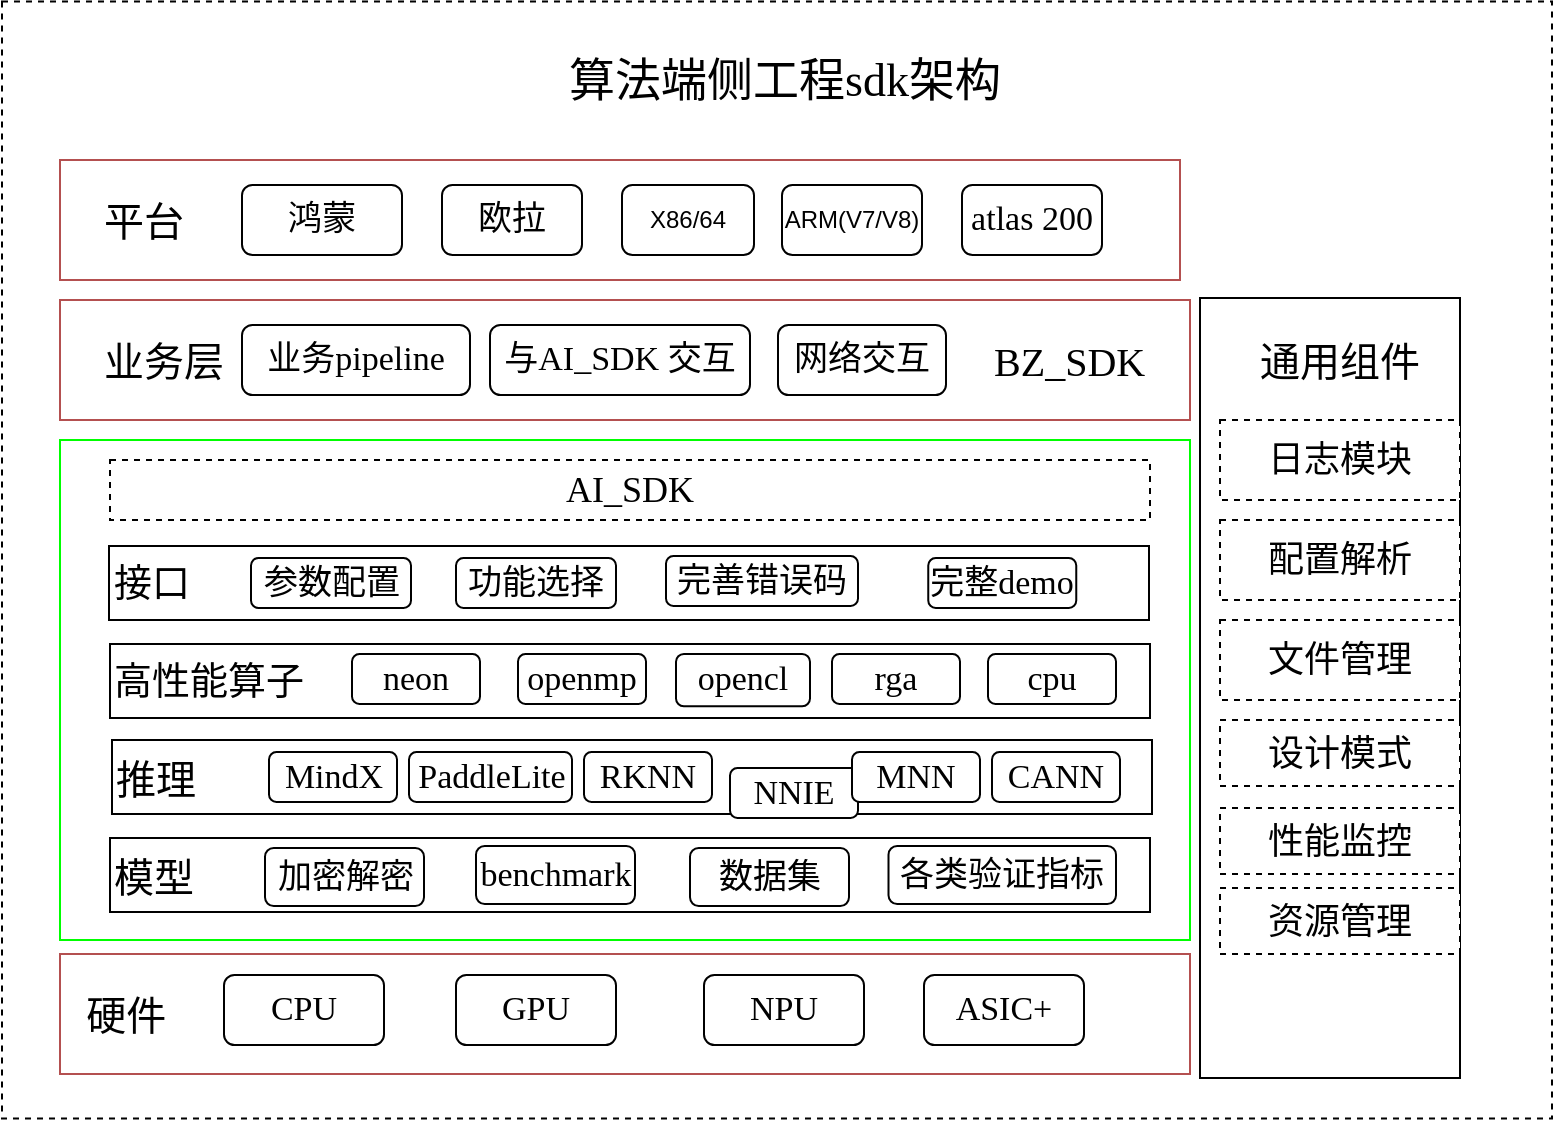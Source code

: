 <mxfile version="21.1.5" type="github">
  <diagram id="C5RBs43oDa-KdzZeNtuy" name="Page-1">
    <mxGraphModel dx="1434" dy="756" grid="1" gridSize="10" guides="1" tooltips="1" connect="1" arrows="1" fold="1" page="1" pageScale="1" pageWidth="827" pageHeight="1169" math="0" shadow="0">
      <root>
        <mxCell id="WIyWlLk6GJQsqaUBKTNV-0" />
        <mxCell id="WIyWlLk6GJQsqaUBKTNV-1" parent="WIyWlLk6GJQsqaUBKTNV-0" />
        <mxCell id="exDVzDLMnabodLLUKVgH-0" value="" style="rounded=0;whiteSpace=wrap;html=1;dashed=1;glass=0;" vertex="1" parent="WIyWlLk6GJQsqaUBKTNV-1">
          <mxGeometry x="26" y="130.75" width="775" height="558.5" as="geometry" />
        </mxCell>
        <mxCell id="exDVzDLMnabodLLUKVgH-2" value="&lt;font color=&quot;#5cff7c&quot;&gt;&amp;nbsp; &amp;nbsp; &amp;nbsp; &lt;/font&gt;&lt;font face=&quot;Times New Roman&quot; style=&quot;font-size: 20px;&quot;&gt;平台&lt;/font&gt;" style="rounded=0;whiteSpace=wrap;html=1;strokeColor=#b45050;align=left;" vertex="1" parent="WIyWlLk6GJQsqaUBKTNV-1">
          <mxGeometry x="55" y="210" width="560" height="60" as="geometry" />
        </mxCell>
        <mxCell id="exDVzDLMnabodLLUKVgH-3" value="&lt;font style=&quot;font-size: 17px;&quot; face=&quot;Times New Roman&quot;&gt;鸿蒙&lt;/font&gt;" style="rounded=1;whiteSpace=wrap;html=1;" vertex="1" parent="WIyWlLk6GJQsqaUBKTNV-1">
          <mxGeometry x="146" y="222.5" width="80" height="35" as="geometry" />
        </mxCell>
        <mxCell id="exDVzDLMnabodLLUKVgH-4" value="&lt;font style=&quot;font-size: 17px;&quot; face=&quot;Times New Roman&quot;&gt;欧拉&lt;/font&gt;" style="rounded=1;whiteSpace=wrap;html=1;" vertex="1" parent="WIyWlLk6GJQsqaUBKTNV-1">
          <mxGeometry x="246" y="222.5" width="70" height="35" as="geometry" />
        </mxCell>
        <mxCell id="exDVzDLMnabodLLUKVgH-5" value="X86/64" style="rounded=1;whiteSpace=wrap;html=1;" vertex="1" parent="WIyWlLk6GJQsqaUBKTNV-1">
          <mxGeometry x="336" y="222.5" width="66" height="35" as="geometry" />
        </mxCell>
        <mxCell id="exDVzDLMnabodLLUKVgH-6" value="ARM(V7/V8)" style="rounded=1;whiteSpace=wrap;html=1;" vertex="1" parent="WIyWlLk6GJQsqaUBKTNV-1">
          <mxGeometry x="416" y="222.5" width="70" height="35" as="geometry" />
        </mxCell>
        <mxCell id="exDVzDLMnabodLLUKVgH-13" value="&lt;font style=&quot;font-size: 17px;&quot; face=&quot;Times New Roman&quot;&gt;atlas 200&lt;/font&gt;" style="rounded=1;whiteSpace=wrap;html=1;" vertex="1" parent="WIyWlLk6GJQsqaUBKTNV-1">
          <mxGeometry x="506" y="222.5" width="70" height="35" as="geometry" />
        </mxCell>
        <mxCell id="exDVzDLMnabodLLUKVgH-15" value="&lt;div style=&quot;text-align: center;&quot;&gt;&lt;font style=&quot;background-color: initial;&quot; color=&quot;#5cff7c&quot;&gt;&amp;nbsp; &amp;nbsp; &amp;nbsp;&amp;nbsp;&lt;/font&gt;&lt;font style=&quot;background-color: initial; font-size: 20px;&quot; face=&quot;Times New Roman&quot;&gt;业务层&amp;nbsp; &amp;nbsp; &amp;nbsp; &amp;nbsp; &amp;nbsp; &amp;nbsp; &amp;nbsp; &amp;nbsp; &amp;nbsp; &amp;nbsp; &amp;nbsp; &amp;nbsp; &amp;nbsp; &amp;nbsp; &amp;nbsp; &amp;nbsp; &amp;nbsp; &amp;nbsp; &amp;nbsp; &amp;nbsp; &amp;nbsp; &amp;nbsp; &amp;nbsp; &amp;nbsp; &amp;nbsp; &amp;nbsp; &amp;nbsp; &amp;nbsp; &amp;nbsp; &amp;nbsp; &amp;nbsp; &amp;nbsp; &amp;nbsp; &amp;nbsp; &amp;nbsp; &amp;nbsp; &amp;nbsp; &amp;nbsp; &amp;nbsp;BZ_SDK&amp;nbsp;&amp;nbsp;&lt;/font&gt;&lt;/div&gt;" style="rounded=0;whiteSpace=wrap;html=1;strokeColor=#b45050;align=left;" vertex="1" parent="WIyWlLk6GJQsqaUBKTNV-1">
          <mxGeometry x="55" y="280" width="565" height="60" as="geometry" />
        </mxCell>
        <mxCell id="exDVzDLMnabodLLUKVgH-16" value="" style="rounded=0;whiteSpace=wrap;html=1;strokeColor=#00FF00;" vertex="1" parent="WIyWlLk6GJQsqaUBKTNV-1">
          <mxGeometry x="55" y="350" width="565" height="250" as="geometry" />
        </mxCell>
        <mxCell id="exDVzDLMnabodLLUKVgH-17" value="&lt;font style=&quot;font-size: 18px;&quot; face=&quot;Times New Roman&quot;&gt;AI_SDK&lt;/font&gt;" style="rounded=0;whiteSpace=wrap;html=1;dashed=1;" vertex="1" parent="WIyWlLk6GJQsqaUBKTNV-1">
          <mxGeometry x="80" y="360" width="520" height="30" as="geometry" />
        </mxCell>
        <mxCell id="exDVzDLMnabodLLUKVgH-18" value="&lt;font style=&quot;font-size: 17px;&quot; face=&quot;Times New Roman&quot;&gt;业务pipeline&lt;/font&gt;" style="rounded=1;whiteSpace=wrap;html=1;" vertex="1" parent="WIyWlLk6GJQsqaUBKTNV-1">
          <mxGeometry x="146" y="292.5" width="114" height="35" as="geometry" />
        </mxCell>
        <mxCell id="exDVzDLMnabodLLUKVgH-19" value="&lt;font style=&quot;font-size: 17px;&quot; face=&quot;Times New Roman&quot;&gt;网络交互&lt;/font&gt;" style="rounded=1;whiteSpace=wrap;html=1;" vertex="1" parent="WIyWlLk6GJQsqaUBKTNV-1">
          <mxGeometry x="414" y="292.5" width="84" height="35" as="geometry" />
        </mxCell>
        <mxCell id="exDVzDLMnabodLLUKVgH-20" value="&lt;font style=&quot;font-size: 17px;&quot; face=&quot;Times New Roman&quot;&gt;与AI_SDK 交互&lt;br&gt;&lt;/font&gt;" style="rounded=1;whiteSpace=wrap;html=1;" vertex="1" parent="WIyWlLk6GJQsqaUBKTNV-1">
          <mxGeometry x="270" y="292.5" width="130" height="35" as="geometry" />
        </mxCell>
        <mxCell id="exDVzDLMnabodLLUKVgH-21" value="" style="rounded=0;whiteSpace=wrap;html=1;" vertex="1" parent="WIyWlLk6GJQsqaUBKTNV-1">
          <mxGeometry x="625" y="279" width="130" height="390" as="geometry" />
        </mxCell>
        <mxCell id="exDVzDLMnabodLLUKVgH-22" value="&lt;font style=&quot;font-size: 20px;&quot; face=&quot;Times New Roman&quot;&gt;通用组件&lt;/font&gt;" style="rounded=0;whiteSpace=wrap;html=1;strokeColor=none;opacity=0;" vertex="1" parent="WIyWlLk6GJQsqaUBKTNV-1">
          <mxGeometry x="635" y="290" width="120" height="40" as="geometry" />
        </mxCell>
        <mxCell id="exDVzDLMnabodLLUKVgH-23" value="&lt;font style=&quot;font-size: 18px;&quot; face=&quot;Times New Roman&quot;&gt;日志模块&lt;/font&gt;" style="rounded=0;whiteSpace=wrap;html=1;dashed=1;" vertex="1" parent="WIyWlLk6GJQsqaUBKTNV-1">
          <mxGeometry x="635" y="340" width="120" height="40" as="geometry" />
        </mxCell>
        <mxCell id="exDVzDLMnabodLLUKVgH-24" value="&lt;font style=&quot;font-size: 18px;&quot; face=&quot;Times New Roman&quot;&gt;配置解析&lt;/font&gt;" style="rounded=0;whiteSpace=wrap;html=1;dashed=1;" vertex="1" parent="WIyWlLk6GJQsqaUBKTNV-1">
          <mxGeometry x="635" y="390" width="120" height="40" as="geometry" />
        </mxCell>
        <mxCell id="exDVzDLMnabodLLUKVgH-25" value="&lt;font style=&quot;font-size: 18px;&quot; face=&quot;Times New Roman&quot;&gt;文件管理&lt;/font&gt;" style="rounded=0;whiteSpace=wrap;html=1;dashed=1;" vertex="1" parent="WIyWlLk6GJQsqaUBKTNV-1">
          <mxGeometry x="635" y="440" width="120" height="40" as="geometry" />
        </mxCell>
        <mxCell id="exDVzDLMnabodLLUKVgH-26" value="&lt;font style=&quot;font-size: 18px;&quot; face=&quot;Times New Roman&quot;&gt;设计模式&lt;/font&gt;" style="rounded=0;whiteSpace=wrap;html=1;dashed=1;" vertex="1" parent="WIyWlLk6GJQsqaUBKTNV-1">
          <mxGeometry x="635" y="490" width="120" height="33" as="geometry" />
        </mxCell>
        <mxCell id="exDVzDLMnabodLLUKVgH-27" value="&lt;font style=&quot;font-size: 18px;&quot; face=&quot;Times New Roman&quot;&gt;性能监控&lt;/font&gt;" style="rounded=0;whiteSpace=wrap;html=1;dashed=1;" vertex="1" parent="WIyWlLk6GJQsqaUBKTNV-1">
          <mxGeometry x="635" y="534" width="120" height="33" as="geometry" />
        </mxCell>
        <mxCell id="exDVzDLMnabodLLUKVgH-28" value="&lt;font style=&quot;font-size: 18px;&quot; face=&quot;Times New Roman&quot;&gt;资源管理&lt;/font&gt;" style="rounded=0;whiteSpace=wrap;html=1;dashed=1;" vertex="1" parent="WIyWlLk6GJQsqaUBKTNV-1">
          <mxGeometry x="635" y="574" width="120" height="33" as="geometry" />
        </mxCell>
        <mxCell id="exDVzDLMnabodLLUKVgH-31" value="&lt;font face=&quot;Times New Roman&quot; style=&quot;font-size: 19px;&quot;&gt;高性能算子&lt;/font&gt;" style="rounded=0;whiteSpace=wrap;html=1;align=left;" vertex="1" parent="WIyWlLk6GJQsqaUBKTNV-1">
          <mxGeometry x="80" y="452" width="520" height="37" as="geometry" />
        </mxCell>
        <mxCell id="exDVzDLMnabodLLUKVgH-32" value="&lt;font style=&quot;font-size: 17px;&quot; face=&quot;Times New Roman&quot;&gt;neon&lt;/font&gt;" style="rounded=1;whiteSpace=wrap;html=1;" vertex="1" parent="WIyWlLk6GJQsqaUBKTNV-1">
          <mxGeometry x="201" y="457" width="64" height="25" as="geometry" />
        </mxCell>
        <mxCell id="exDVzDLMnabodLLUKVgH-33" value="&lt;font style=&quot;font-size: 17px;&quot; face=&quot;Times New Roman&quot;&gt;openmp&lt;/font&gt;" style="rounded=1;whiteSpace=wrap;html=1;" vertex="1" parent="WIyWlLk6GJQsqaUBKTNV-1">
          <mxGeometry x="284" y="457" width="64" height="25" as="geometry" />
        </mxCell>
        <mxCell id="exDVzDLMnabodLLUKVgH-34" value="&lt;font style=&quot;font-size: 17px;&quot; face=&quot;Times New Roman&quot;&gt;opencl&lt;/font&gt;" style="rounded=1;whiteSpace=wrap;html=1;" vertex="1" parent="WIyWlLk6GJQsqaUBKTNV-1">
          <mxGeometry x="363" y="457" width="67" height="26.17" as="geometry" />
        </mxCell>
        <mxCell id="exDVzDLMnabodLLUKVgH-35" value="&lt;font style=&quot;font-size: 17px;&quot; face=&quot;Times New Roman&quot;&gt;rga&lt;/font&gt;" style="rounded=1;whiteSpace=wrap;html=1;" vertex="1" parent="WIyWlLk6GJQsqaUBKTNV-1">
          <mxGeometry x="441" y="457" width="64" height="25" as="geometry" />
        </mxCell>
        <mxCell id="exDVzDLMnabodLLUKVgH-36" value="&lt;font style=&quot;font-size: 17px;&quot; face=&quot;Times New Roman&quot;&gt;cpu&lt;/font&gt;" style="rounded=1;whiteSpace=wrap;html=1;" vertex="1" parent="WIyWlLk6GJQsqaUBKTNV-1">
          <mxGeometry x="519" y="457" width="64" height="25" as="geometry" />
        </mxCell>
        <mxCell id="exDVzDLMnabodLLUKVgH-37" value="&lt;font style=&quot;font-size: 20px;&quot; face=&quot;Times New Roman&quot;&gt;推理&amp;nbsp; &amp;nbsp; &amp;nbsp; &amp;nbsp; &amp;nbsp; &amp;nbsp;&lt;/font&gt;" style="rounded=0;whiteSpace=wrap;html=1;align=left;" vertex="1" parent="WIyWlLk6GJQsqaUBKTNV-1">
          <mxGeometry x="81" y="500" width="520" height="37" as="geometry" />
        </mxCell>
        <mxCell id="exDVzDLMnabodLLUKVgH-38" value="&lt;font face=&quot;Times New Roman&quot;&gt;&lt;span style=&quot;font-size: 17px;&quot;&gt;MindX&lt;/span&gt;&lt;/font&gt;" style="rounded=1;whiteSpace=wrap;html=1;" vertex="1" parent="WIyWlLk6GJQsqaUBKTNV-1">
          <mxGeometry x="159.5" y="506" width="64" height="25" as="geometry" />
        </mxCell>
        <mxCell id="exDVzDLMnabodLLUKVgH-39" value="&lt;font style=&quot;font-size: 17px;&quot; face=&quot;Times New Roman&quot;&gt;PaddleLite&lt;/font&gt;" style="rounded=1;whiteSpace=wrap;html=1;" vertex="1" parent="WIyWlLk6GJQsqaUBKTNV-1">
          <mxGeometry x="229.5" y="506" width="81.5" height="25" as="geometry" />
        </mxCell>
        <mxCell id="exDVzDLMnabodLLUKVgH-40" value="&lt;font style=&quot;font-size: 17px;&quot; face=&quot;Times New Roman&quot;&gt;RKNN&lt;/font&gt;" style="rounded=1;whiteSpace=wrap;html=1;" vertex="1" parent="WIyWlLk6GJQsqaUBKTNV-1">
          <mxGeometry x="317" y="506" width="64" height="25" as="geometry" />
        </mxCell>
        <mxCell id="exDVzDLMnabodLLUKVgH-41" value="&lt;font style=&quot;font-size: 17px;&quot; face=&quot;Times New Roman&quot;&gt;NNIE&lt;/font&gt;" style="rounded=1;whiteSpace=wrap;html=1;" vertex="1" parent="WIyWlLk6GJQsqaUBKTNV-1">
          <mxGeometry x="390" y="514" width="64" height="25" as="geometry" />
        </mxCell>
        <mxCell id="exDVzDLMnabodLLUKVgH-42" value="&lt;font style=&quot;font-size: 17px;&quot; face=&quot;Times New Roman&quot;&gt;MNN&lt;/font&gt;" style="rounded=1;whiteSpace=wrap;html=1;" vertex="1" parent="WIyWlLk6GJQsqaUBKTNV-1">
          <mxGeometry x="451" y="506" width="64" height="25" as="geometry" />
        </mxCell>
        <mxCell id="exDVzDLMnabodLLUKVgH-43" value="&lt;font style=&quot;font-size: 17px;&quot; face=&quot;Times New Roman&quot;&gt;CANN&lt;/font&gt;" style="rounded=1;whiteSpace=wrap;html=1;" vertex="1" parent="WIyWlLk6GJQsqaUBKTNV-1">
          <mxGeometry x="521" y="506" width="64" height="25" as="geometry" />
        </mxCell>
        <mxCell id="exDVzDLMnabodLLUKVgH-44" value="&lt;div style=&quot;text-align: center; font-size: 20px;&quot;&gt;&lt;font style=&quot;background-color: initial; font-size: 20px;&quot;&gt;&amp;nbsp; &lt;font style=&quot;font-size: 20px;&quot; face=&quot;Times New Roman&quot;&gt;硬件&lt;/font&gt;&lt;/font&gt;&lt;font style=&quot;background-color: initial; font-size: 20px;&quot; face=&quot;Times New Roman&quot;&gt;&amp;nbsp;&amp;nbsp;&lt;/font&gt;&lt;/div&gt;" style="rounded=0;whiteSpace=wrap;html=1;strokeColor=#b45050;align=left;" vertex="1" parent="WIyWlLk6GJQsqaUBKTNV-1">
          <mxGeometry x="55" y="607" width="565" height="60" as="geometry" />
        </mxCell>
        <mxCell id="exDVzDLMnabodLLUKVgH-45" value="&lt;font style=&quot;font-size: 17px;&quot; face=&quot;Times New Roman&quot;&gt;CPU&lt;/font&gt;" style="rounded=1;whiteSpace=wrap;html=1;" vertex="1" parent="WIyWlLk6GJQsqaUBKTNV-1">
          <mxGeometry x="137" y="617.5" width="80" height="35" as="geometry" />
        </mxCell>
        <mxCell id="exDVzDLMnabodLLUKVgH-46" value="&lt;font face=&quot;Times New Roman&quot;&gt;&lt;span style=&quot;font-size: 17px;&quot;&gt;GPU&lt;/span&gt;&lt;/font&gt;" style="rounded=1;whiteSpace=wrap;html=1;" vertex="1" parent="WIyWlLk6GJQsqaUBKTNV-1">
          <mxGeometry x="253" y="617.5" width="80" height="35" as="geometry" />
        </mxCell>
        <mxCell id="exDVzDLMnabodLLUKVgH-47" value="&lt;font face=&quot;Times New Roman&quot;&gt;&lt;span style=&quot;font-size: 17px;&quot;&gt;NPU&lt;/span&gt;&lt;/font&gt;" style="rounded=1;whiteSpace=wrap;html=1;" vertex="1" parent="WIyWlLk6GJQsqaUBKTNV-1">
          <mxGeometry x="377" y="617.5" width="80" height="35" as="geometry" />
        </mxCell>
        <mxCell id="exDVzDLMnabodLLUKVgH-48" value="&lt;font style=&quot;font-size: 17px;&quot; face=&quot;Times New Roman&quot;&gt;ASIC+&lt;/font&gt;" style="rounded=1;whiteSpace=wrap;html=1;" vertex="1" parent="WIyWlLk6GJQsqaUBKTNV-1">
          <mxGeometry x="487" y="617.5" width="80" height="35" as="geometry" />
        </mxCell>
        <mxCell id="exDVzDLMnabodLLUKVgH-50" value="&lt;font style=&quot;font-size: 20px;&quot; face=&quot;Times New Roman&quot;&gt;模型&lt;/font&gt;" style="rounded=0;whiteSpace=wrap;html=1;align=left;" vertex="1" parent="WIyWlLk6GJQsqaUBKTNV-1">
          <mxGeometry x="80" y="549" width="520" height="37" as="geometry" />
        </mxCell>
        <mxCell id="exDVzDLMnabodLLUKVgH-51" value="&lt;font style=&quot;font-size: 17px;&quot; face=&quot;Times New Roman&quot;&gt;benchmark&lt;/font&gt;" style="rounded=1;whiteSpace=wrap;html=1;" vertex="1" parent="WIyWlLk6GJQsqaUBKTNV-1">
          <mxGeometry x="263" y="553" width="79.5" height="29" as="geometry" />
        </mxCell>
        <mxCell id="exDVzDLMnabodLLUKVgH-52" value="&lt;font style=&quot;font-size: 17px;&quot; face=&quot;Times New Roman&quot;&gt;加密解密&lt;/font&gt;" style="rounded=1;whiteSpace=wrap;html=1;" vertex="1" parent="WIyWlLk6GJQsqaUBKTNV-1">
          <mxGeometry x="157.5" y="554" width="79.5" height="29" as="geometry" />
        </mxCell>
        <mxCell id="exDVzDLMnabodLLUKVgH-53" value="&lt;font face=&quot;Times New Roman&quot;&gt;&lt;span style=&quot;font-size: 17px;&quot;&gt;数据集&lt;/span&gt;&lt;/font&gt;" style="rounded=1;whiteSpace=wrap;html=1;" vertex="1" parent="WIyWlLk6GJQsqaUBKTNV-1">
          <mxGeometry x="370" y="554" width="79.5" height="29" as="geometry" />
        </mxCell>
        <mxCell id="exDVzDLMnabodLLUKVgH-54" value="&lt;font face=&quot;Times New Roman&quot;&gt;&lt;span style=&quot;font-size: 17px;&quot;&gt;各类验证指标&lt;/span&gt;&lt;/font&gt;" style="rounded=1;whiteSpace=wrap;html=1;" vertex="1" parent="WIyWlLk6GJQsqaUBKTNV-1">
          <mxGeometry x="469.25" y="553" width="113.75" height="29" as="geometry" />
        </mxCell>
        <mxCell id="exDVzDLMnabodLLUKVgH-55" value="&lt;font face=&quot;Times New Roman&quot;&gt;&lt;span style=&quot;font-size: 19px;&quot;&gt;接口&amp;nbsp; &amp;nbsp; &amp;nbsp;&lt;/span&gt;&lt;/font&gt;" style="rounded=0;whiteSpace=wrap;html=1;align=left;" vertex="1" parent="WIyWlLk6GJQsqaUBKTNV-1">
          <mxGeometry x="79.5" y="403" width="520" height="37" as="geometry" />
        </mxCell>
        <mxCell id="exDVzDLMnabodLLUKVgH-56" value="&lt;font face=&quot;Times New Roman&quot;&gt;&lt;span style=&quot;font-size: 17px;&quot;&gt;参数配置&lt;/span&gt;&lt;/font&gt;" style="rounded=1;whiteSpace=wrap;html=1;" vertex="1" parent="WIyWlLk6GJQsqaUBKTNV-1">
          <mxGeometry x="150.5" y="409" width="80" height="25" as="geometry" />
        </mxCell>
        <mxCell id="exDVzDLMnabodLLUKVgH-57" value="&lt;font face=&quot;Times New Roman&quot;&gt;&lt;span style=&quot;font-size: 17px;&quot;&gt;完整demo&lt;/span&gt;&lt;/font&gt;" style="rounded=1;whiteSpace=wrap;html=1;" vertex="1" parent="WIyWlLk6GJQsqaUBKTNV-1">
          <mxGeometry x="489.13" y="409" width="74" height="25" as="geometry" />
        </mxCell>
        <mxCell id="exDVzDLMnabodLLUKVgH-61" value="&lt;font face=&quot;Times New Roman&quot;&gt;&lt;span style=&quot;font-size: 17px;&quot;&gt;功能选择&lt;/span&gt;&lt;/font&gt;" style="rounded=1;whiteSpace=wrap;html=1;" vertex="1" parent="WIyWlLk6GJQsqaUBKTNV-1">
          <mxGeometry x="253" y="409" width="80" height="25" as="geometry" />
        </mxCell>
        <mxCell id="exDVzDLMnabodLLUKVgH-63" value="&lt;font face=&quot;Times New Roman&quot;&gt;&lt;span style=&quot;font-size: 17px;&quot;&gt;完善错误码&lt;/span&gt;&lt;/font&gt;" style="rounded=1;whiteSpace=wrap;html=1;" vertex="1" parent="WIyWlLk6GJQsqaUBKTNV-1">
          <mxGeometry x="358" y="408" width="96" height="25" as="geometry" />
        </mxCell>
        <mxCell id="exDVzDLMnabodLLUKVgH-67" value="&lt;font style=&quot;font-size: 23px;&quot; face=&quot;Times New Roman&quot;&gt;算法端侧工程sdk架构&lt;/font&gt;" style="rounded=0;whiteSpace=wrap;html=1;opacity=0;" vertex="1" parent="WIyWlLk6GJQsqaUBKTNV-1">
          <mxGeometry x="285.5" y="140" width="263" height="60" as="geometry" />
        </mxCell>
      </root>
    </mxGraphModel>
  </diagram>
</mxfile>

